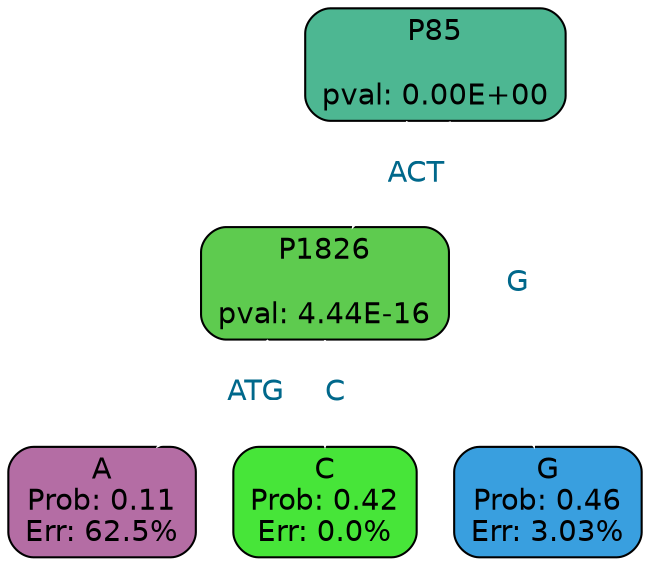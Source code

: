 digraph Tree {
node [shape=box, style="filled, rounded", color="black", fontname=helvetica] ;
graph [ranksep=equally, splines=straight, bgcolor=transparent, dpi=600] ;
edge [fontname=helvetica,color=white] ;
1 [label="P85

pval: 0.00E+00", fillcolor="#4db792",fontcolor="black"] ;
2 [label="P1826

pval: 4.44E-16", fillcolor="#5ecb4f",fontcolor="black"] ;
3 [label="A
Prob: 0.11
Err: 62.5%", fillcolor="#b46da4",fontcolor="black"] ;
4 [label="C
Prob: 0.42
Err: 0.0%", fillcolor="#47e539",fontcolor="black"] ;
5 [label="G
Prob: 0.46
Err: 3.03%", fillcolor="#399fdf",fontcolor="black"] ;
1 -> 2 [label="ACT",fontcolor=deepskyblue4] ;
1 -> 5 [label="G",fontcolor=deepskyblue4] ;
2 -> 3 [label="ATG",fontcolor=deepskyblue4] ;
2 -> 4 [label="C",fontcolor=deepskyblue4] ;
{rank = same; 3;4;5;}}